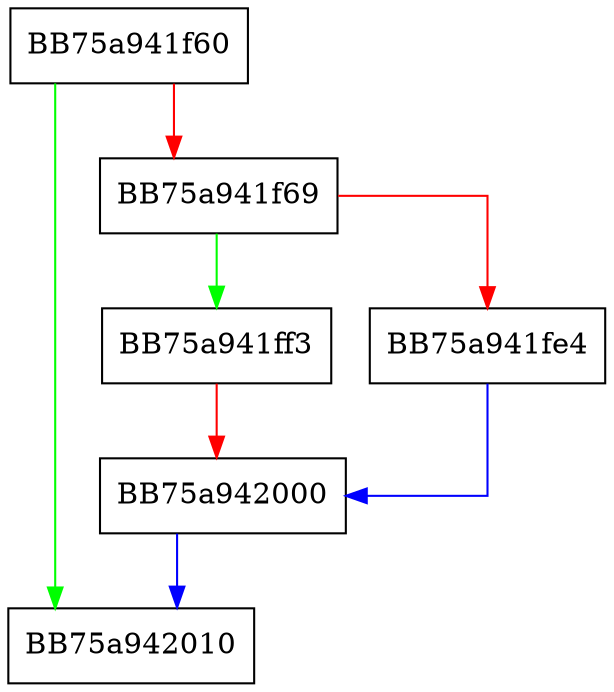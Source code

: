 digraph revert_cfi_models {
  node [shape="box"];
  graph [splines=ortho];
  BB75a941f60 -> BB75a942010 [color="green"];
  BB75a941f60 -> BB75a941f69 [color="red"];
  BB75a941f69 -> BB75a941ff3 [color="green"];
  BB75a941f69 -> BB75a941fe4 [color="red"];
  BB75a941fe4 -> BB75a942000 [color="blue"];
  BB75a941ff3 -> BB75a942000 [color="red"];
  BB75a942000 -> BB75a942010 [color="blue"];
}